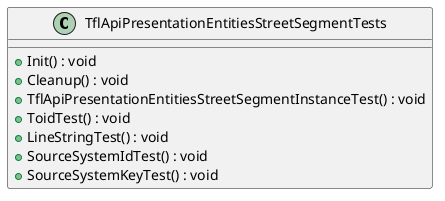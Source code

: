 @startuml
class TflApiPresentationEntitiesStreetSegmentTests {
    + Init() : void
    + Cleanup() : void
    + TflApiPresentationEntitiesStreetSegmentInstanceTest() : void
    + ToidTest() : void
    + LineStringTest() : void
    + SourceSystemIdTest() : void
    + SourceSystemKeyTest() : void
}
@enduml
